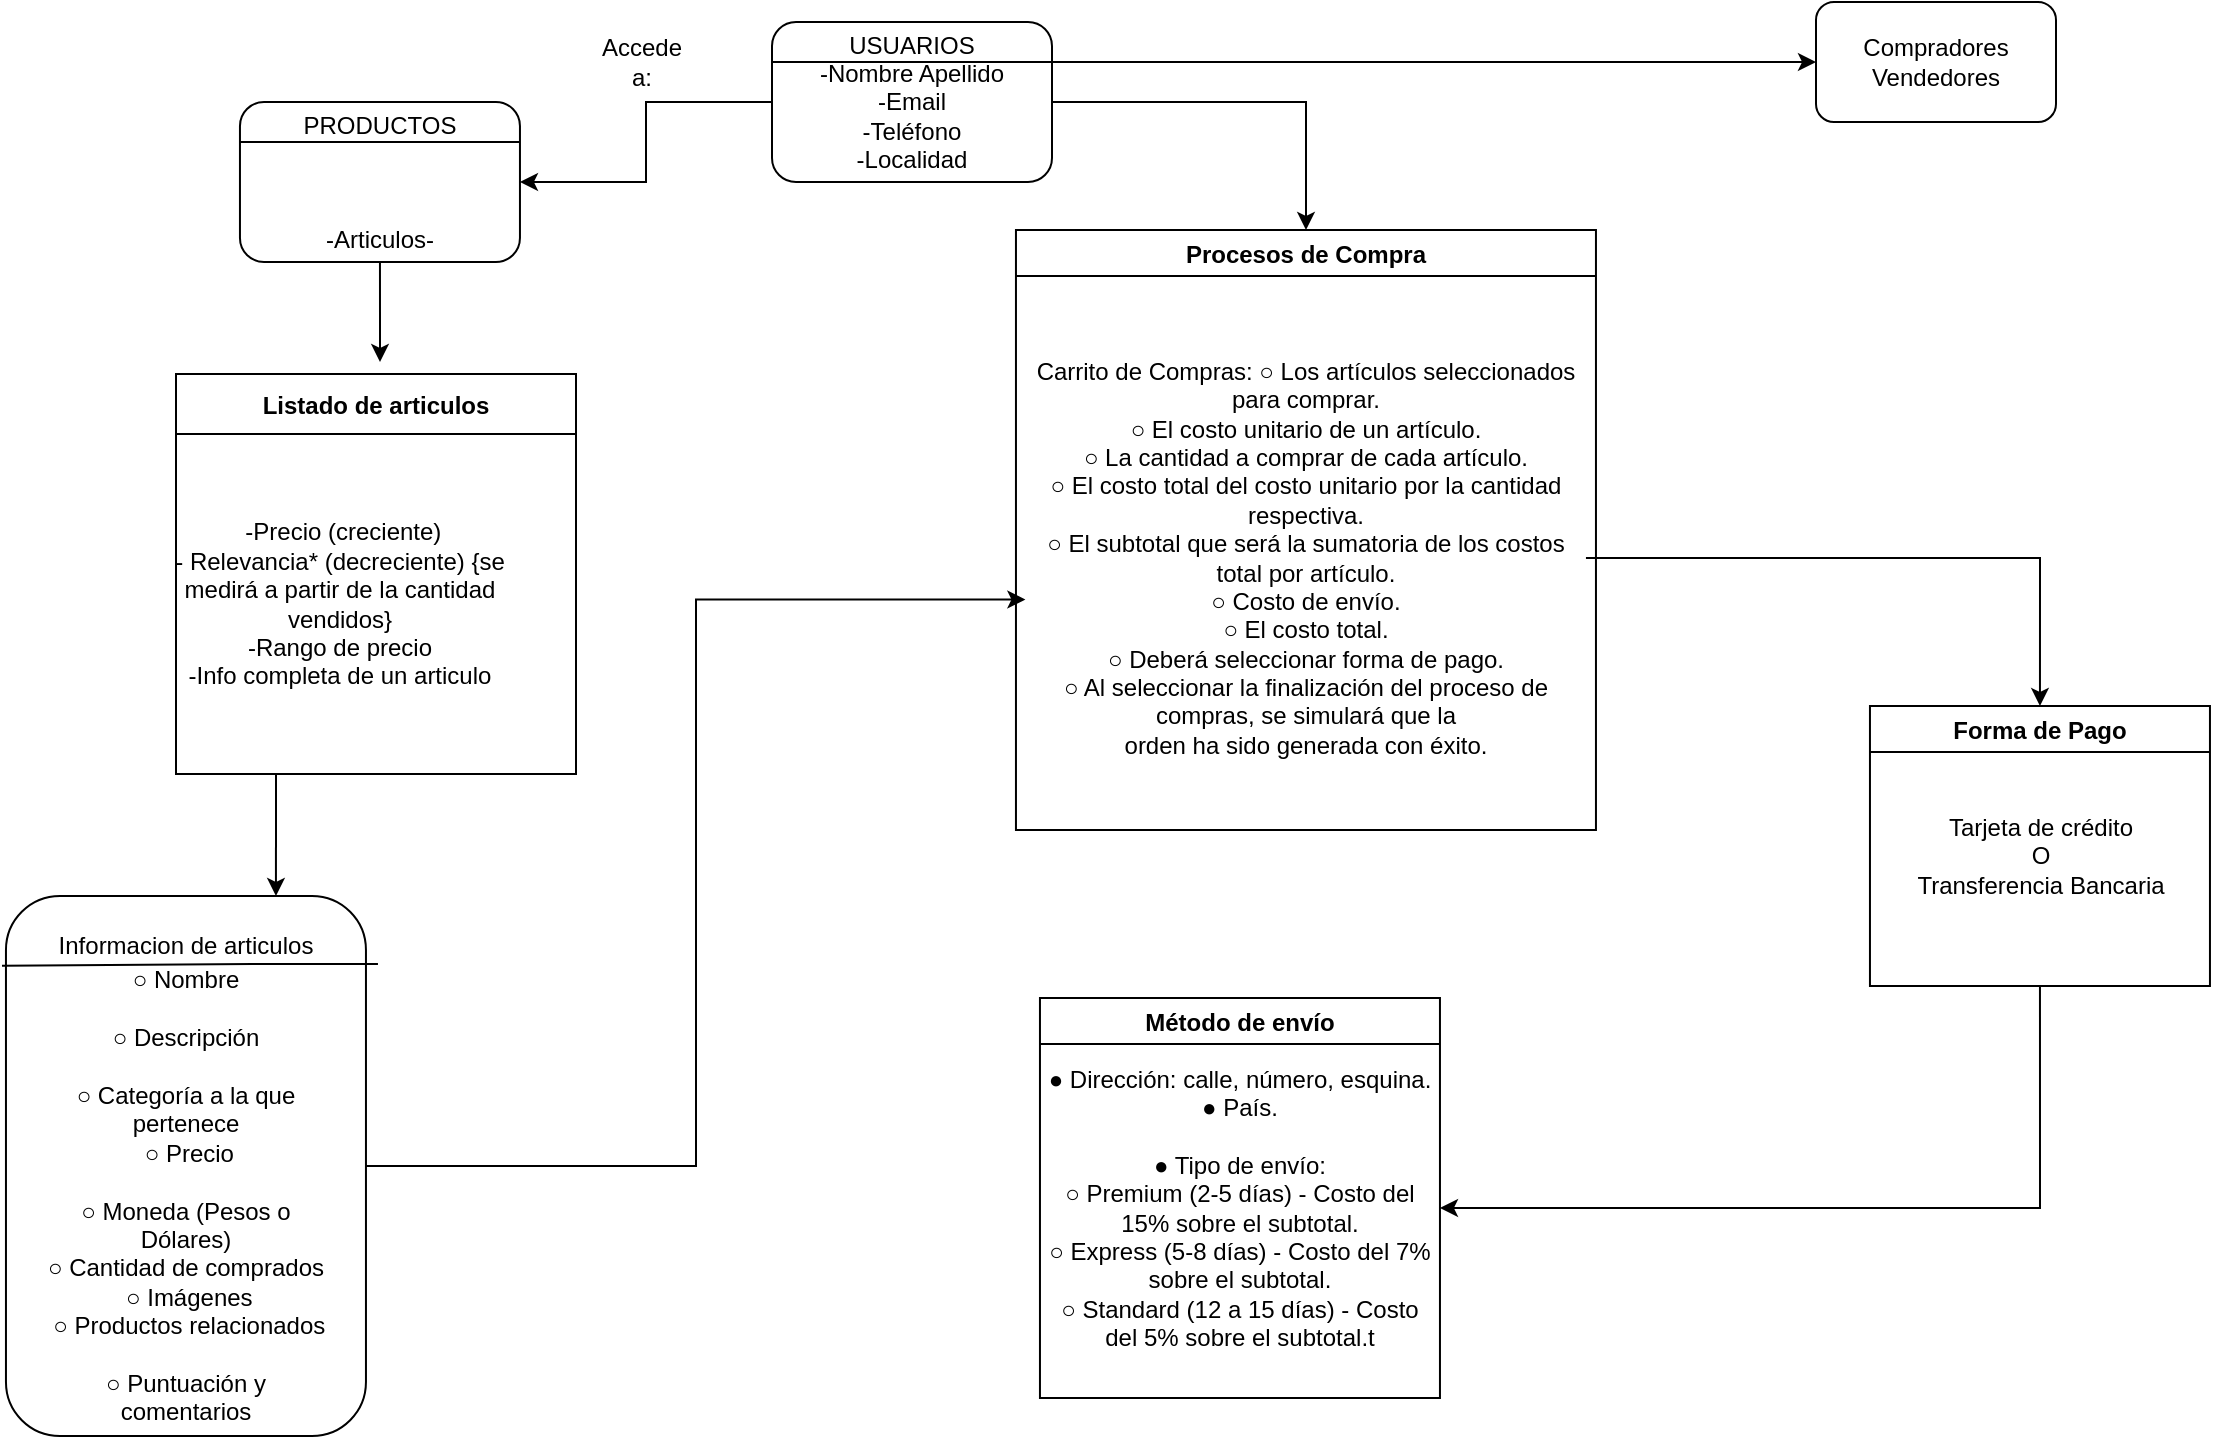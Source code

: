 <mxfile version="14.9.8" type="github">
  <diagram name="Page-1" id="c4acf3e9-155e-7222-9cf6-157b1a14988f">
    <mxGraphModel dx="1447" dy="1903" grid="1" gridSize="10" guides="1" tooltips="1" connect="1" arrows="1" fold="1" page="1" pageScale="1" pageWidth="850" pageHeight="1100" background="none" math="0" shadow="0">
      <root>
        <mxCell id="0" />
        <mxCell id="1" parent="0" />
        <mxCell id="taq9SUVgvSad8din_OLi-8" style="edgeStyle=orthogonalEdgeStyle;rounded=0;orthogonalLoop=1;jettySize=auto;html=1;exitX=0;exitY=0.5;exitDx=0;exitDy=0;" parent="1" source="beOxGJcbKYumJ8Pze_IX-9" target="taq9SUVgvSad8din_OLi-6" edge="1">
          <mxGeometry relative="1" as="geometry" />
        </mxCell>
        <mxCell id="taq9SUVgvSad8din_OLi-14" style="edgeStyle=orthogonalEdgeStyle;rounded=0;orthogonalLoop=1;jettySize=auto;html=1;exitX=1;exitY=0.5;exitDx=0;exitDy=0;" parent="1" source="beOxGJcbKYumJ8Pze_IX-9" target="beOxGJcbKYumJ8Pze_IX-16" edge="1">
          <mxGeometry relative="1" as="geometry" />
        </mxCell>
        <mxCell id="eRkG4sJ42gJfi2PjxA3R-2" style="edgeStyle=orthogonalEdgeStyle;rounded=0;orthogonalLoop=1;jettySize=auto;html=1;exitX=1;exitY=0.25;exitDx=0;exitDy=0;" edge="1" parent="1" source="beOxGJcbKYumJ8Pze_IX-9" target="eRkG4sJ42gJfi2PjxA3R-3">
          <mxGeometry relative="1" as="geometry">
            <mxPoint x="1052" y="-1050" as="targetPoint" />
          </mxGeometry>
        </mxCell>
        <mxCell id="beOxGJcbKYumJ8Pze_IX-9" value="USUARIOS&lt;br&gt;-Nombre Apellido&lt;br&gt;-Email&lt;br&gt;-Teléfono&lt;br&gt;-Localidad&lt;br&gt;" style="rounded=1;whiteSpace=wrap;html=1;" parent="1" vertex="1">
          <mxGeometry x="470" y="-1070" width="140" height="80" as="geometry" />
        </mxCell>
        <mxCell id="taq9SUVgvSad8din_OLi-15" style="edgeStyle=orthogonalEdgeStyle;rounded=0;orthogonalLoop=1;jettySize=auto;html=1;exitX=1;exitY=0.5;exitDx=0;exitDy=0;entryX=-0.001;entryY=0.567;entryDx=0;entryDy=0;entryPerimeter=0;" parent="1" source="beOxGJcbKYumJ8Pze_IX-10" target="beOxGJcbKYumJ8Pze_IX-17" edge="1">
          <mxGeometry relative="1" as="geometry" />
        </mxCell>
        <mxCell id="beOxGJcbKYumJ8Pze_IX-10" value="" style="rounded=1;whiteSpace=wrap;html=1;" parent="1" vertex="1">
          <mxGeometry x="86.98" y="-633" width="180" height="270" as="geometry" />
        </mxCell>
        <mxCell id="beOxGJcbKYumJ8Pze_IX-11" value="" style="endArrow=none;html=1;exitX=-0.011;exitY=0.129;exitDx=0;exitDy=0;exitPerimeter=0;" parent="1" source="beOxGJcbKYumJ8Pze_IX-10" edge="1">
          <mxGeometry width="50" height="50" relative="1" as="geometry">
            <mxPoint x="111.98" y="-583" as="sourcePoint" />
            <mxPoint x="272.98" y="-599" as="targetPoint" />
            <Array as="points">
              <mxPoint x="220" y="-599" />
            </Array>
          </mxGeometry>
        </mxCell>
        <mxCell id="beOxGJcbKYumJ8Pze_IX-12" value="Informacion de articulos" style="text;html=1;strokeColor=none;fillColor=none;align=center;verticalAlign=middle;whiteSpace=wrap;rounded=0;" parent="1" vertex="1">
          <mxGeometry x="106.98" y="-623" width="140" height="30" as="geometry" />
        </mxCell>
        <mxCell id="beOxGJcbKYumJ8Pze_IX-13" value="○ Nombre&lt;br/&gt;&lt;br&gt;○ Descripción&lt;br/&gt;&lt;br&gt;○ Categoría a la que pertenece&lt;br&gt;&amp;nbsp;○ Precio&lt;br/&gt;&lt;br&gt;○ Moneda (Pesos o Dólares)&lt;br/&gt;○ Cantidad de comprados&lt;br&gt;&amp;nbsp;○ Imágenes&lt;br&gt;&amp;nbsp;○ Productos relacionados&lt;br/&gt;&lt;br&gt;○ Puntuación y comentarios&lt;br/&gt;" style="text;html=1;strokeColor=none;fillColor=none;align=center;verticalAlign=middle;whiteSpace=wrap;rounded=0;" parent="1" vertex="1">
          <mxGeometry x="101.98" y="-553" width="150" height="140" as="geometry" />
        </mxCell>
        <mxCell id="eRkG4sJ42gJfi2PjxA3R-5" style="edgeStyle=orthogonalEdgeStyle;rounded=0;orthogonalLoop=1;jettySize=auto;html=1;exitX=0.25;exitY=1;exitDx=0;exitDy=0;entryX=0.75;entryY=0;entryDx=0;entryDy=0;" edge="1" parent="1" source="beOxGJcbKYumJ8Pze_IX-14" target="beOxGJcbKYumJ8Pze_IX-10">
          <mxGeometry relative="1" as="geometry" />
        </mxCell>
        <mxCell id="beOxGJcbKYumJ8Pze_IX-14" value="Listado de articulos" style="swimlane;startSize=30;" parent="1" vertex="1">
          <mxGeometry x="172" y="-894" width="200" height="200" as="geometry" />
        </mxCell>
        <mxCell id="beOxGJcbKYumJ8Pze_IX-15" value="&amp;nbsp;-Precio (creciente)&lt;br&gt;- Relevancia* (decreciente) {se medirá a partir de la cantidad vendidos}&lt;br&gt;-Rango de precio&lt;br&gt;-Info completa de un articulo" style="text;html=1;strokeColor=none;fillColor=none;align=center;verticalAlign=middle;whiteSpace=wrap;rounded=0;" parent="1" vertex="1">
          <mxGeometry x="163.98" y="-844" width="180" height="130" as="geometry" />
        </mxCell>
        <mxCell id="beOxGJcbKYumJ8Pze_IX-16" value="Procesos de Compra" style="swimlane;" parent="1" vertex="1">
          <mxGeometry x="591.98" y="-966" width="290" height="300" as="geometry" />
        </mxCell>
        <mxCell id="beOxGJcbKYumJ8Pze_IX-17" value="Carrito de Compras:&amp;nbsp;○ Los artículos seleccionados para comprar.&lt;br/&gt;○ El costo unitario de un artículo.&lt;br/&gt;○ La cantidad a comprar de cada artículo.&lt;br/&gt;○ El costo total del costo unitario por la cantidad respectiva.&lt;br/&gt;○ El subtotal que será la sumatoria de los costos total por artículo.&lt;br/&gt;○ Costo de envío.&lt;br/&gt;○ El costo total.&lt;br/&gt;○ Deberá seleccionar forma de pago.&lt;br/&gt;○ Al seleccionar la finalización del proceso de compras, se simulará que la&lt;br/&gt;orden ha sido generada con éxito." style="text;html=1;strokeColor=none;fillColor=none;align=center;verticalAlign=middle;whiteSpace=wrap;rounded=0;" parent="beOxGJcbKYumJ8Pze_IX-16" vertex="1">
          <mxGeometry x="5" y="9" width="280" height="310" as="geometry" />
        </mxCell>
        <mxCell id="beOxGJcbKYumJ8Pze_IX-18" value="Método de envío" style="swimlane;" parent="1" vertex="1">
          <mxGeometry x="603.98" y="-582" width="200" height="200" as="geometry" />
        </mxCell>
        <mxCell id="beOxGJcbKYumJ8Pze_IX-19" value="● Dirección: calle, número, esquina.&lt;br/&gt;● País.&lt;br/&gt;&lt;br&gt;● Tipo de envío:&lt;br/&gt;○ Premium (2-5 días) - Costo del 15% sobre el subtotal.&lt;br/&gt;○ Express (5-8 días) - Costo del 7% sobre el subtotal.&lt;br/&gt;○ Standard (12 a 15 días) - Costo del 5% sobre el subtotal.t" style="text;html=1;strokeColor=none;fillColor=none;align=center;verticalAlign=middle;whiteSpace=wrap;rounded=0;" parent="beOxGJcbKYumJ8Pze_IX-18" vertex="1">
          <mxGeometry y="30" width="200" height="150" as="geometry" />
        </mxCell>
        <mxCell id="taq9SUVgvSad8din_OLi-17" style="edgeStyle=orthogonalEdgeStyle;rounded=0;orthogonalLoop=1;jettySize=auto;html=1;exitX=0.5;exitY=1;exitDx=0;exitDy=0;entryX=1;entryY=0.5;entryDx=0;entryDy=0;" parent="1" source="beOxGJcbKYumJ8Pze_IX-20" target="beOxGJcbKYumJ8Pze_IX-19" edge="1">
          <mxGeometry relative="1" as="geometry" />
        </mxCell>
        <mxCell id="beOxGJcbKYumJ8Pze_IX-20" value="Forma de Pago" style="swimlane;" parent="1" vertex="1">
          <mxGeometry x="1018.98" y="-728" width="170" height="140" as="geometry" />
        </mxCell>
        <mxCell id="beOxGJcbKYumJ8Pze_IX-21" value="Tarjeta de crédito&lt;br&gt;O&lt;br&gt;Transferencia Bancaria" style="text;html=1;align=center;verticalAlign=middle;resizable=0;points=[];autosize=1;strokeColor=none;" parent="beOxGJcbKYumJ8Pze_IX-20" vertex="1">
          <mxGeometry x="15" y="50" width="140" height="50" as="geometry" />
        </mxCell>
        <mxCell id="taq9SUVgvSad8din_OLi-1" value="" style="endArrow=none;html=1;exitX=0;exitY=0.25;exitDx=0;exitDy=0;entryX=1;entryY=0.25;entryDx=0;entryDy=0;" parent="1" source="beOxGJcbKYumJ8Pze_IX-9" target="beOxGJcbKYumJ8Pze_IX-9" edge="1">
          <mxGeometry width="50" height="50" relative="1" as="geometry">
            <mxPoint x="-19" y="-770" as="sourcePoint" />
            <mxPoint x="31" y="-820" as="targetPoint" />
          </mxGeometry>
        </mxCell>
        <mxCell id="taq9SUVgvSad8din_OLi-12" style="edgeStyle=orthogonalEdgeStyle;rounded=0;orthogonalLoop=1;jettySize=auto;html=1;exitX=0.5;exitY=1;exitDx=0;exitDy=0;" parent="1" source="taq9SUVgvSad8din_OLi-6" edge="1">
          <mxGeometry relative="1" as="geometry">
            <mxPoint x="274" y="-900" as="targetPoint" />
          </mxGeometry>
        </mxCell>
        <mxCell id="taq9SUVgvSad8din_OLi-6" value="PRODUCTOS&lt;br&gt;&lt;br&gt;&lt;br&gt;&lt;br&gt;-Articulos-" style="rounded=1;whiteSpace=wrap;html=1;" parent="1" vertex="1">
          <mxGeometry x="203.98" y="-1030" width="140" height="80" as="geometry" />
        </mxCell>
        <mxCell id="taq9SUVgvSad8din_OLi-7" value="" style="endArrow=none;html=1;exitX=0;exitY=0.25;exitDx=0;exitDy=0;entryX=1;entryY=0.25;entryDx=0;entryDy=0;" parent="1" source="taq9SUVgvSad8din_OLi-6" target="taq9SUVgvSad8din_OLi-6" edge="1">
          <mxGeometry width="50" height="50" relative="1" as="geometry">
            <mxPoint x="381" y="-770" as="sourcePoint" />
            <mxPoint x="431" y="-820" as="targetPoint" />
          </mxGeometry>
        </mxCell>
        <mxCell id="taq9SUVgvSad8din_OLi-9" value="Accede a:" style="text;html=1;strokeColor=none;fillColor=none;align=center;verticalAlign=middle;whiteSpace=wrap;rounded=0;" parent="1" vertex="1">
          <mxGeometry x="385" y="-1060" width="40" height="20" as="geometry" />
        </mxCell>
        <mxCell id="taq9SUVgvSad8din_OLi-16" style="edgeStyle=orthogonalEdgeStyle;rounded=0;orthogonalLoop=1;jettySize=auto;html=1;exitX=1;exitY=0.5;exitDx=0;exitDy=0;entryX=0.5;entryY=0;entryDx=0;entryDy=0;" parent="1" source="beOxGJcbKYumJ8Pze_IX-17" target="beOxGJcbKYumJ8Pze_IX-20" edge="1">
          <mxGeometry relative="1" as="geometry" />
        </mxCell>
        <mxCell id="eRkG4sJ42gJfi2PjxA3R-3" value="" style="rounded=1;whiteSpace=wrap;html=1;" vertex="1" parent="1">
          <mxGeometry x="992" y="-1080" width="120" height="60" as="geometry" />
        </mxCell>
        <mxCell id="eRkG4sJ42gJfi2PjxA3R-4" value="Compradores&lt;br&gt;Vendedores" style="text;html=1;strokeColor=none;fillColor=none;align=center;verticalAlign=middle;whiteSpace=wrap;rounded=0;" vertex="1" parent="1">
          <mxGeometry x="1032" y="-1060" width="40" height="20" as="geometry" />
        </mxCell>
      </root>
    </mxGraphModel>
  </diagram>
</mxfile>
